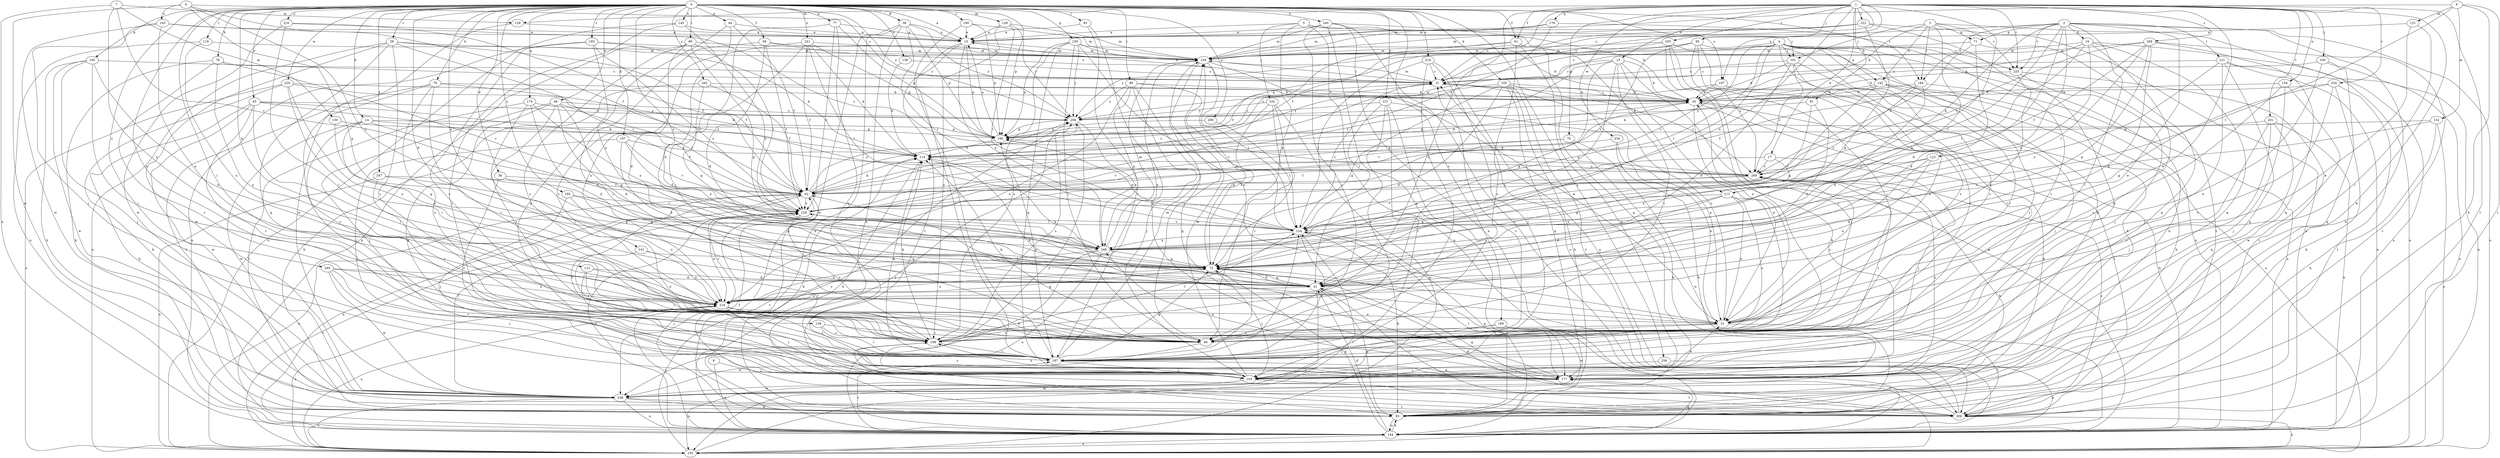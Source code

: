 strict digraph  {
0;
1;
2;
3;
4;
5;
6;
7;
8;
9;
10;
14;
15;
17;
19;
20;
29;
31;
36;
38;
41;
44;
45;
48;
51;
58;
61;
62;
70;
71;
72;
76;
77;
78;
81;
83;
86;
89;
93;
94;
95;
100;
101;
102;
103;
105;
107;
112;
113;
114;
119;
121;
122;
124;
128;
129;
130;
131;
132;
134;
138;
139;
141;
142;
143;
144;
145;
151;
154;
155;
159;
165;
166;
174;
176;
177;
180;
183;
184;
187;
189;
195;
197;
198;
201;
205;
208;
209;
214;
216;
218;
222;
224;
225;
228;
229;
234;
238;
240;
241;
247;
248;
256;
258;
262;
265;
268;
269;
0 -> 10  [label=a];
0 -> 14  [label=b];
0 -> 29  [label=c];
0 -> 36  [label=d];
0 -> 38  [label=d];
0 -> 41  [label=d];
0 -> 44  [label=e];
0 -> 45  [label=e];
0 -> 48  [label=e];
0 -> 58  [label=f];
0 -> 61  [label=f];
0 -> 76  [label=h];
0 -> 77  [label=h];
0 -> 78  [label=h];
0 -> 86  [label=i];
0 -> 89  [label=i];
0 -> 93  [label=i];
0 -> 94  [label=i];
0 -> 105  [label=k];
0 -> 107  [label=k];
0 -> 112  [label=k];
0 -> 119  [label=l];
0 -> 128  [label=m];
0 -> 138  [label=n];
0 -> 139  [label=n];
0 -> 141  [label=n];
0 -> 145  [label=o];
0 -> 151  [label=o];
0 -> 159  [label=p];
0 -> 165  [label=p];
0 -> 166  [label=p];
0 -> 174  [label=q];
0 -> 180  [label=r];
0 -> 183  [label=r];
0 -> 184  [label=r];
0 -> 189  [label=s];
0 -> 195  [label=s];
0 -> 197  [label=s];
0 -> 209  [label=u];
0 -> 214  [label=u];
0 -> 216  [label=u];
0 -> 229  [label=w];
0 -> 240  [label=x];
0 -> 241  [label=x];
0 -> 247  [label=x];
0 -> 248  [label=x];
0 -> 256  [label=y];
0 -> 258  [label=y];
0 -> 262  [label=z];
0 -> 265  [label=z];
1 -> 15  [label=b];
1 -> 17  [label=b];
1 -> 31  [label=c];
1 -> 51  [label=e];
1 -> 61  [label=f];
1 -> 62  [label=f];
1 -> 70  [label=g];
1 -> 81  [label=h];
1 -> 95  [label=j];
1 -> 100  [label=j];
1 -> 129  [label=m];
1 -> 154  [label=o];
1 -> 176  [label=q];
1 -> 197  [label=s];
1 -> 201  [label=t];
1 -> 205  [label=t];
1 -> 208  [label=t];
1 -> 218  [label=u];
1 -> 222  [label=v];
1 -> 224  [label=v];
1 -> 225  [label=v];
1 -> 234  [label=w];
1 -> 238  [label=w];
1 -> 248  [label=x];
1 -> 268  [label=z];
1 -> 269  [label=z];
2 -> 19  [label=b];
2 -> 31  [label=c];
2 -> 41  [label=d];
2 -> 51  [label=e];
2 -> 71  [label=g];
2 -> 83  [label=h];
2 -> 94  [label=i];
2 -> 113  [label=k];
2 -> 121  [label=l];
2 -> 122  [label=l];
2 -> 124  [label=l];
2 -> 155  [label=o];
2 -> 184  [label=r];
2 -> 225  [label=v];
3 -> 20  [label=b];
3 -> 71  [label=g];
3 -> 72  [label=g];
3 -> 101  [label=j];
3 -> 142  [label=n];
3 -> 155  [label=o];
3 -> 184  [label=r];
3 -> 225  [label=v];
4 -> 31  [label=c];
4 -> 41  [label=d];
4 -> 83  [label=h];
4 -> 101  [label=j];
4 -> 124  [label=l];
4 -> 142  [label=n];
4 -> 166  [label=p];
4 -> 177  [label=q];
4 -> 187  [label=r];
4 -> 198  [label=s];
4 -> 208  [label=t];
4 -> 225  [label=v];
4 -> 228  [label=v];
5 -> 10  [label=a];
5 -> 72  [label=g];
5 -> 101  [label=j];
5 -> 102  [label=j];
5 -> 113  [label=k];
5 -> 155  [label=o];
6 -> 31  [label=c];
6 -> 62  [label=f];
6 -> 72  [label=g];
6 -> 143  [label=n];
6 -> 238  [label=w];
6 -> 248  [label=x];
7 -> 129  [label=m];
7 -> 130  [label=m];
7 -> 144  [label=n];
7 -> 218  [label=u];
7 -> 228  [label=v];
8 -> 103  [label=j];
8 -> 144  [label=n];
9 -> 83  [label=h];
9 -> 124  [label=l];
9 -> 131  [label=m];
9 -> 132  [label=m];
9 -> 134  [label=m];
9 -> 208  [label=t];
10 -> 134  [label=m];
10 -> 166  [label=p];
10 -> 187  [label=r];
10 -> 208  [label=t];
10 -> 248  [label=x];
14 -> 41  [label=d];
14 -> 62  [label=f];
14 -> 166  [label=p];
14 -> 187  [label=r];
14 -> 238  [label=w];
14 -> 248  [label=x];
15 -> 20  [label=b];
15 -> 31  [label=c];
15 -> 51  [label=e];
15 -> 62  [label=f];
15 -> 72  [label=g];
15 -> 94  [label=i];
15 -> 144  [label=n];
15 -> 218  [label=u];
17 -> 62  [label=f];
17 -> 72  [label=g];
17 -> 103  [label=j];
17 -> 269  [label=z];
19 -> 20  [label=b];
19 -> 124  [label=l];
19 -> 134  [label=m];
19 -> 144  [label=n];
19 -> 177  [label=q];
19 -> 187  [label=r];
19 -> 248  [label=x];
20 -> 31  [label=c];
20 -> 51  [label=e];
20 -> 83  [label=h];
20 -> 208  [label=t];
20 -> 228  [label=v];
20 -> 258  [label=y];
29 -> 62  [label=f];
29 -> 134  [label=m];
29 -> 155  [label=o];
29 -> 177  [label=q];
29 -> 198  [label=s];
29 -> 228  [label=v];
29 -> 238  [label=w];
31 -> 10  [label=a];
31 -> 20  [label=b];
31 -> 134  [label=m];
36 -> 62  [label=f];
36 -> 72  [label=g];
36 -> 187  [label=r];
38 -> 10  [label=a];
38 -> 83  [label=h];
38 -> 124  [label=l];
38 -> 144  [label=n];
38 -> 166  [label=p];
38 -> 238  [label=w];
38 -> 258  [label=y];
41 -> 72  [label=g];
41 -> 83  [label=h];
41 -> 114  [label=k];
41 -> 155  [label=o];
41 -> 208  [label=t];
41 -> 218  [label=u];
44 -> 10  [label=a];
44 -> 41  [label=d];
44 -> 62  [label=f];
44 -> 177  [label=q];
45 -> 83  [label=h];
45 -> 94  [label=i];
45 -> 114  [label=k];
45 -> 187  [label=r];
45 -> 238  [label=w];
45 -> 258  [label=y];
45 -> 269  [label=z];
48 -> 41  [label=d];
48 -> 62  [label=f];
48 -> 72  [label=g];
48 -> 103  [label=j];
48 -> 177  [label=q];
48 -> 198  [label=s];
48 -> 258  [label=y];
51 -> 31  [label=c];
51 -> 62  [label=f];
51 -> 94  [label=i];
51 -> 114  [label=k];
51 -> 198  [label=s];
51 -> 208  [label=t];
51 -> 269  [label=z];
58 -> 31  [label=c];
58 -> 41  [label=d];
58 -> 94  [label=i];
58 -> 134  [label=m];
58 -> 228  [label=v];
61 -> 62  [label=f];
61 -> 134  [label=m];
61 -> 177  [label=q];
61 -> 198  [label=s];
61 -> 238  [label=w];
62 -> 31  [label=c];
62 -> 114  [label=k];
62 -> 144  [label=n];
62 -> 155  [label=o];
62 -> 187  [label=r];
62 -> 208  [label=t];
62 -> 228  [label=v];
62 -> 258  [label=y];
70 -> 83  [label=h];
70 -> 114  [label=k];
70 -> 144  [label=n];
70 -> 228  [label=v];
71 -> 41  [label=d];
71 -> 134  [label=m];
71 -> 177  [label=q];
71 -> 269  [label=z];
72 -> 41  [label=d];
72 -> 103  [label=j];
72 -> 134  [label=m];
72 -> 218  [label=u];
76 -> 20  [label=b];
76 -> 94  [label=i];
76 -> 114  [label=k];
76 -> 187  [label=r];
76 -> 198  [label=s];
76 -> 208  [label=t];
77 -> 10  [label=a];
77 -> 94  [label=i];
77 -> 166  [label=p];
77 -> 177  [label=q];
77 -> 228  [label=v];
78 -> 31  [label=c];
78 -> 83  [label=h];
78 -> 187  [label=r];
78 -> 218  [label=u];
78 -> 228  [label=v];
81 -> 41  [label=d];
81 -> 124  [label=l];
81 -> 258  [label=y];
83 -> 62  [label=f];
83 -> 114  [label=k];
83 -> 124  [label=l];
83 -> 144  [label=n];
83 -> 258  [label=y];
86 -> 20  [label=b];
86 -> 103  [label=j];
86 -> 124  [label=l];
86 -> 177  [label=q];
86 -> 218  [label=u];
86 -> 248  [label=x];
86 -> 258  [label=y];
89 -> 41  [label=d];
89 -> 72  [label=g];
89 -> 134  [label=m];
89 -> 144  [label=n];
89 -> 198  [label=s];
89 -> 228  [label=v];
93 -> 10  [label=a];
93 -> 177  [label=q];
93 -> 187  [label=r];
94 -> 114  [label=k];
94 -> 238  [label=w];
95 -> 83  [label=h];
95 -> 94  [label=i];
95 -> 134  [label=m];
95 -> 187  [label=r];
95 -> 198  [label=s];
95 -> 228  [label=v];
95 -> 258  [label=y];
100 -> 31  [label=c];
100 -> 51  [label=e];
100 -> 144  [label=n];
100 -> 177  [label=q];
101 -> 20  [label=b];
101 -> 31  [label=c];
101 -> 41  [label=d];
101 -> 51  [label=e];
101 -> 94  [label=i];
101 -> 269  [label=z];
102 -> 72  [label=g];
102 -> 94  [label=i];
102 -> 155  [label=o];
102 -> 187  [label=r];
102 -> 258  [label=y];
103 -> 31  [label=c];
103 -> 51  [label=e];
103 -> 134  [label=m];
103 -> 155  [label=o];
103 -> 198  [label=s];
103 -> 208  [label=t];
103 -> 228  [label=v];
103 -> 238  [label=w];
105 -> 20  [label=b];
105 -> 41  [label=d];
105 -> 72  [label=g];
105 -> 83  [label=h];
105 -> 177  [label=q];
105 -> 208  [label=t];
105 -> 228  [label=v];
105 -> 269  [label=z];
107 -> 41  [label=d];
107 -> 103  [label=j];
107 -> 114  [label=k];
107 -> 228  [label=v];
107 -> 248  [label=x];
112 -> 41  [label=d];
112 -> 94  [label=i];
112 -> 103  [label=j];
112 -> 218  [label=u];
113 -> 41  [label=d];
113 -> 51  [label=e];
113 -> 94  [label=i];
113 -> 198  [label=s];
113 -> 228  [label=v];
113 -> 248  [label=x];
114 -> 20  [label=b];
114 -> 83  [label=h];
114 -> 269  [label=z];
119 -> 134  [label=m];
119 -> 144  [label=n];
119 -> 218  [label=u];
121 -> 31  [label=c];
121 -> 103  [label=j];
121 -> 144  [label=n];
121 -> 155  [label=o];
121 -> 177  [label=q];
121 -> 248  [label=x];
122 -> 41  [label=d];
122 -> 218  [label=u];
122 -> 248  [label=x];
122 -> 269  [label=z];
124 -> 31  [label=c];
124 -> 83  [label=h];
124 -> 144  [label=n];
124 -> 166  [label=p];
124 -> 187  [label=r];
124 -> 228  [label=v];
124 -> 248  [label=x];
128 -> 10  [label=a];
128 -> 124  [label=l];
128 -> 134  [label=m];
128 -> 198  [label=s];
128 -> 258  [label=y];
129 -> 10  [label=a];
129 -> 238  [label=w];
130 -> 72  [label=g];
130 -> 166  [label=p];
131 -> 10  [label=a];
131 -> 51  [label=e];
131 -> 94  [label=i];
132 -> 83  [label=h];
132 -> 155  [label=o];
132 -> 166  [label=p];
132 -> 248  [label=x];
134 -> 31  [label=c];
134 -> 51  [label=e];
134 -> 94  [label=i];
134 -> 124  [label=l];
134 -> 218  [label=u];
138 -> 31  [label=c];
138 -> 114  [label=k];
139 -> 94  [label=i];
139 -> 187  [label=r];
139 -> 198  [label=s];
141 -> 72  [label=g];
141 -> 198  [label=s];
141 -> 218  [label=u];
142 -> 20  [label=b];
142 -> 72  [label=g];
142 -> 83  [label=h];
142 -> 94  [label=i];
142 -> 114  [label=k];
142 -> 155  [label=o];
143 -> 10  [label=a];
143 -> 103  [label=j];
143 -> 218  [label=u];
143 -> 238  [label=w];
143 -> 269  [label=z];
144 -> 20  [label=b];
144 -> 41  [label=d];
144 -> 72  [label=g];
144 -> 83  [label=h];
144 -> 155  [label=o];
144 -> 177  [label=q];
144 -> 187  [label=r];
144 -> 218  [label=u];
144 -> 228  [label=v];
144 -> 258  [label=y];
145 -> 10  [label=a];
145 -> 103  [label=j];
145 -> 155  [label=o];
145 -> 248  [label=x];
151 -> 51  [label=e];
151 -> 94  [label=i];
151 -> 103  [label=j];
151 -> 124  [label=l];
151 -> 187  [label=r];
151 -> 258  [label=y];
154 -> 20  [label=b];
154 -> 103  [label=j];
154 -> 198  [label=s];
154 -> 238  [label=w];
155 -> 124  [label=l];
155 -> 218  [label=u];
155 -> 228  [label=v];
155 -> 258  [label=y];
159 -> 20  [label=b];
159 -> 51  [label=e];
159 -> 94  [label=i];
159 -> 134  [label=m];
159 -> 166  [label=p];
159 -> 177  [label=q];
159 -> 198  [label=s];
159 -> 258  [label=y];
165 -> 31  [label=c];
165 -> 83  [label=h];
165 -> 94  [label=i];
165 -> 103  [label=j];
165 -> 218  [label=u];
165 -> 238  [label=w];
166 -> 10  [label=a];
166 -> 31  [label=c];
166 -> 114  [label=k];
174 -> 41  [label=d];
174 -> 94  [label=i];
174 -> 208  [label=t];
174 -> 248  [label=x];
174 -> 258  [label=y];
176 -> 10  [label=a];
176 -> 114  [label=k];
176 -> 134  [label=m];
176 -> 187  [label=r];
177 -> 20  [label=b];
177 -> 72  [label=g];
177 -> 198  [label=s];
177 -> 238  [label=w];
177 -> 248  [label=x];
177 -> 269  [label=z];
180 -> 10  [label=a];
180 -> 134  [label=m];
180 -> 166  [label=p];
180 -> 187  [label=r];
183 -> 114  [label=k];
183 -> 134  [label=m];
183 -> 144  [label=n];
183 -> 198  [label=s];
183 -> 228  [label=v];
183 -> 248  [label=x];
184 -> 20  [label=b];
184 -> 41  [label=d];
184 -> 62  [label=f];
184 -> 144  [label=n];
184 -> 228  [label=v];
187 -> 72  [label=g];
187 -> 103  [label=j];
187 -> 114  [label=k];
187 -> 124  [label=l];
187 -> 134  [label=m];
187 -> 166  [label=p];
187 -> 177  [label=q];
189 -> 103  [label=j];
189 -> 155  [label=o];
189 -> 198  [label=s];
189 -> 238  [label=w];
195 -> 72  [label=g];
195 -> 103  [label=j];
195 -> 218  [label=u];
195 -> 228  [label=v];
197 -> 20  [label=b];
197 -> 103  [label=j];
197 -> 258  [label=y];
198 -> 114  [label=k];
198 -> 124  [label=l];
198 -> 187  [label=r];
198 -> 208  [label=t];
201 -> 103  [label=j];
201 -> 144  [label=n];
201 -> 166  [label=p];
201 -> 177  [label=q];
201 -> 187  [label=r];
205 -> 94  [label=i];
205 -> 134  [label=m];
205 -> 144  [label=n];
205 -> 166  [label=p];
205 -> 187  [label=r];
205 -> 269  [label=z];
208 -> 31  [label=c];
208 -> 41  [label=d];
208 -> 72  [label=g];
208 -> 155  [label=o];
208 -> 269  [label=z];
209 -> 124  [label=l];
209 -> 166  [label=p];
214 -> 31  [label=c];
214 -> 94  [label=i];
214 -> 103  [label=j];
214 -> 124  [label=l];
214 -> 144  [label=n];
216 -> 10  [label=a];
216 -> 62  [label=f];
216 -> 94  [label=i];
216 -> 238  [label=w];
218 -> 51  [label=e];
218 -> 72  [label=g];
218 -> 103  [label=j];
218 -> 155  [label=o];
218 -> 187  [label=r];
218 -> 228  [label=v];
222 -> 10  [label=a];
222 -> 31  [label=c];
222 -> 72  [label=g];
222 -> 103  [label=j];
222 -> 134  [label=m];
222 -> 144  [label=n];
224 -> 20  [label=b];
224 -> 72  [label=g];
224 -> 83  [label=h];
224 -> 198  [label=s];
224 -> 208  [label=t];
225 -> 20  [label=b];
225 -> 103  [label=j];
225 -> 208  [label=t];
225 -> 218  [label=u];
228 -> 124  [label=l];
228 -> 198  [label=s];
228 -> 218  [label=u];
229 -> 20  [label=b];
229 -> 83  [label=h];
229 -> 94  [label=i];
229 -> 155  [label=o];
229 -> 218  [label=u];
229 -> 269  [label=z];
234 -> 51  [label=e];
234 -> 83  [label=h];
234 -> 114  [label=k];
238 -> 62  [label=f];
238 -> 83  [label=h];
238 -> 144  [label=n];
238 -> 155  [label=o];
238 -> 208  [label=t];
240 -> 10  [label=a];
240 -> 20  [label=b];
240 -> 94  [label=i];
240 -> 134  [label=m];
240 -> 144  [label=n];
240 -> 177  [label=q];
240 -> 208  [label=t];
241 -> 62  [label=f];
241 -> 114  [label=k];
241 -> 124  [label=l];
241 -> 134  [label=m];
241 -> 166  [label=p];
241 -> 198  [label=s];
241 -> 218  [label=u];
247 -> 62  [label=f];
247 -> 72  [label=g];
247 -> 155  [label=o];
247 -> 198  [label=s];
248 -> 72  [label=g];
248 -> 134  [label=m];
248 -> 144  [label=n];
248 -> 218  [label=u];
248 -> 238  [label=w];
256 -> 103  [label=j];
256 -> 144  [label=n];
258 -> 166  [label=p];
258 -> 198  [label=s];
258 -> 248  [label=x];
262 -> 20  [label=b];
262 -> 62  [label=f];
262 -> 72  [label=g];
262 -> 83  [label=h];
265 -> 41  [label=d];
265 -> 103  [label=j];
265 -> 187  [label=r];
265 -> 218  [label=u];
265 -> 238  [label=w];
268 -> 41  [label=d];
268 -> 62  [label=f];
268 -> 72  [label=g];
268 -> 124  [label=l];
268 -> 134  [label=m];
268 -> 177  [label=q];
268 -> 208  [label=t];
268 -> 269  [label=z];
269 -> 62  [label=f];
269 -> 72  [label=g];
269 -> 83  [label=h];
269 -> 166  [label=p];
269 -> 187  [label=r];
}
